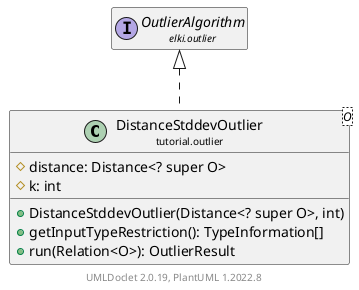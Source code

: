 @startuml
    remove .*\.(Instance|Par|Parameterizer|Factory)$
    set namespaceSeparator none
    hide empty fields
    hide empty methods

    class "<size:14>DistanceStddevOutlier\n<size:10>tutorial.outlier" as tutorial.outlier.DistanceStddevOutlier<O> [[DistanceStddevOutlier.html]] {
        #distance: Distance<? super O>
        #k: int
        +DistanceStddevOutlier(Distance<? super O>, int)
        +getInputTypeRestriction(): TypeInformation[]
        +run(Relation<O>): OutlierResult
    }

    interface "<size:14>OutlierAlgorithm\n<size:10>elki.outlier" as elki.outlier.OutlierAlgorithm [[../../elki/outlier/OutlierAlgorithm.html]]
    class "<size:14>DistanceStddevOutlier.Par\n<size:10>tutorial.outlier" as tutorial.outlier.DistanceStddevOutlier.Par<O>

    elki.outlier.OutlierAlgorithm <|.. tutorial.outlier.DistanceStddevOutlier
    tutorial.outlier.DistanceStddevOutlier +-- tutorial.outlier.DistanceStddevOutlier.Par

    center footer UMLDoclet 2.0.19, PlantUML 1.2022.8
@enduml
